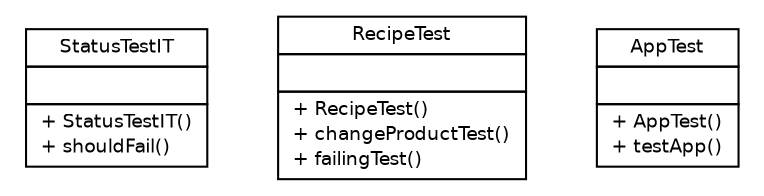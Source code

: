 #!/usr/local/bin/dot
#
# Class diagram 
# Generated by UMLGraph version R5_6-24-gf6e263 (http://www.umlgraph.org/)
#

digraph G {
	edge [fontname="Helvetica",fontsize=10,labelfontname="Helvetica",labelfontsize=10];
	node [fontname="Helvetica",fontsize=10,shape=plaintext];
	nodesep=0.25;
	ranksep=0.5;
	// org.nicepop.domain.StatusTestIT
	c0 [label=<<table title="org.nicepop.domain.StatusTestIT" border="0" cellborder="1" cellspacing="0" cellpadding="2" port="p" href="./StatusTestIT.html">
		<tr><td><table border="0" cellspacing="0" cellpadding="1">
<tr><td align="center" balign="center"> StatusTestIT </td></tr>
		</table></td></tr>
		<tr><td><table border="0" cellspacing="0" cellpadding="1">
<tr><td align="left" balign="left">  </td></tr>
		</table></td></tr>
		<tr><td><table border="0" cellspacing="0" cellpadding="1">
<tr><td align="left" balign="left"> + StatusTestIT() </td></tr>
<tr><td align="left" balign="left"> + shouldFail() </td></tr>
		</table></td></tr>
		</table>>, URL="./StatusTestIT.html", fontname="Helvetica", fontcolor="black", fontsize=9.0];
	// org.nicepop.domain.RecipeTest
	c1 [label=<<table title="org.nicepop.domain.RecipeTest" border="0" cellborder="1" cellspacing="0" cellpadding="2" port="p" href="./RecipeTest.html">
		<tr><td><table border="0" cellspacing="0" cellpadding="1">
<tr><td align="center" balign="center"> RecipeTest </td></tr>
		</table></td></tr>
		<tr><td><table border="0" cellspacing="0" cellpadding="1">
<tr><td align="left" balign="left">  </td></tr>
		</table></td></tr>
		<tr><td><table border="0" cellspacing="0" cellpadding="1">
<tr><td align="left" balign="left"> + RecipeTest() </td></tr>
<tr><td align="left" balign="left"> + changeProductTest() </td></tr>
<tr><td align="left" balign="left"> + failingTest() </td></tr>
		</table></td></tr>
		</table>>, URL="./RecipeTest.html", fontname="Helvetica", fontcolor="black", fontsize=9.0];
	// org.nicepop.domain.AppTest
	c2 [label=<<table title="org.nicepop.domain.AppTest" border="0" cellborder="1" cellspacing="0" cellpadding="2" port="p" href="./AppTest.html">
		<tr><td><table border="0" cellspacing="0" cellpadding="1">
<tr><td align="center" balign="center"> AppTest </td></tr>
		</table></td></tr>
		<tr><td><table border="0" cellspacing="0" cellpadding="1">
<tr><td align="left" balign="left">  </td></tr>
		</table></td></tr>
		<tr><td><table border="0" cellspacing="0" cellpadding="1">
<tr><td align="left" balign="left"> + AppTest() </td></tr>
<tr><td align="left" balign="left"> + testApp() </td></tr>
		</table></td></tr>
		</table>>, URL="./AppTest.html", fontname="Helvetica", fontcolor="black", fontsize=9.0];
}

